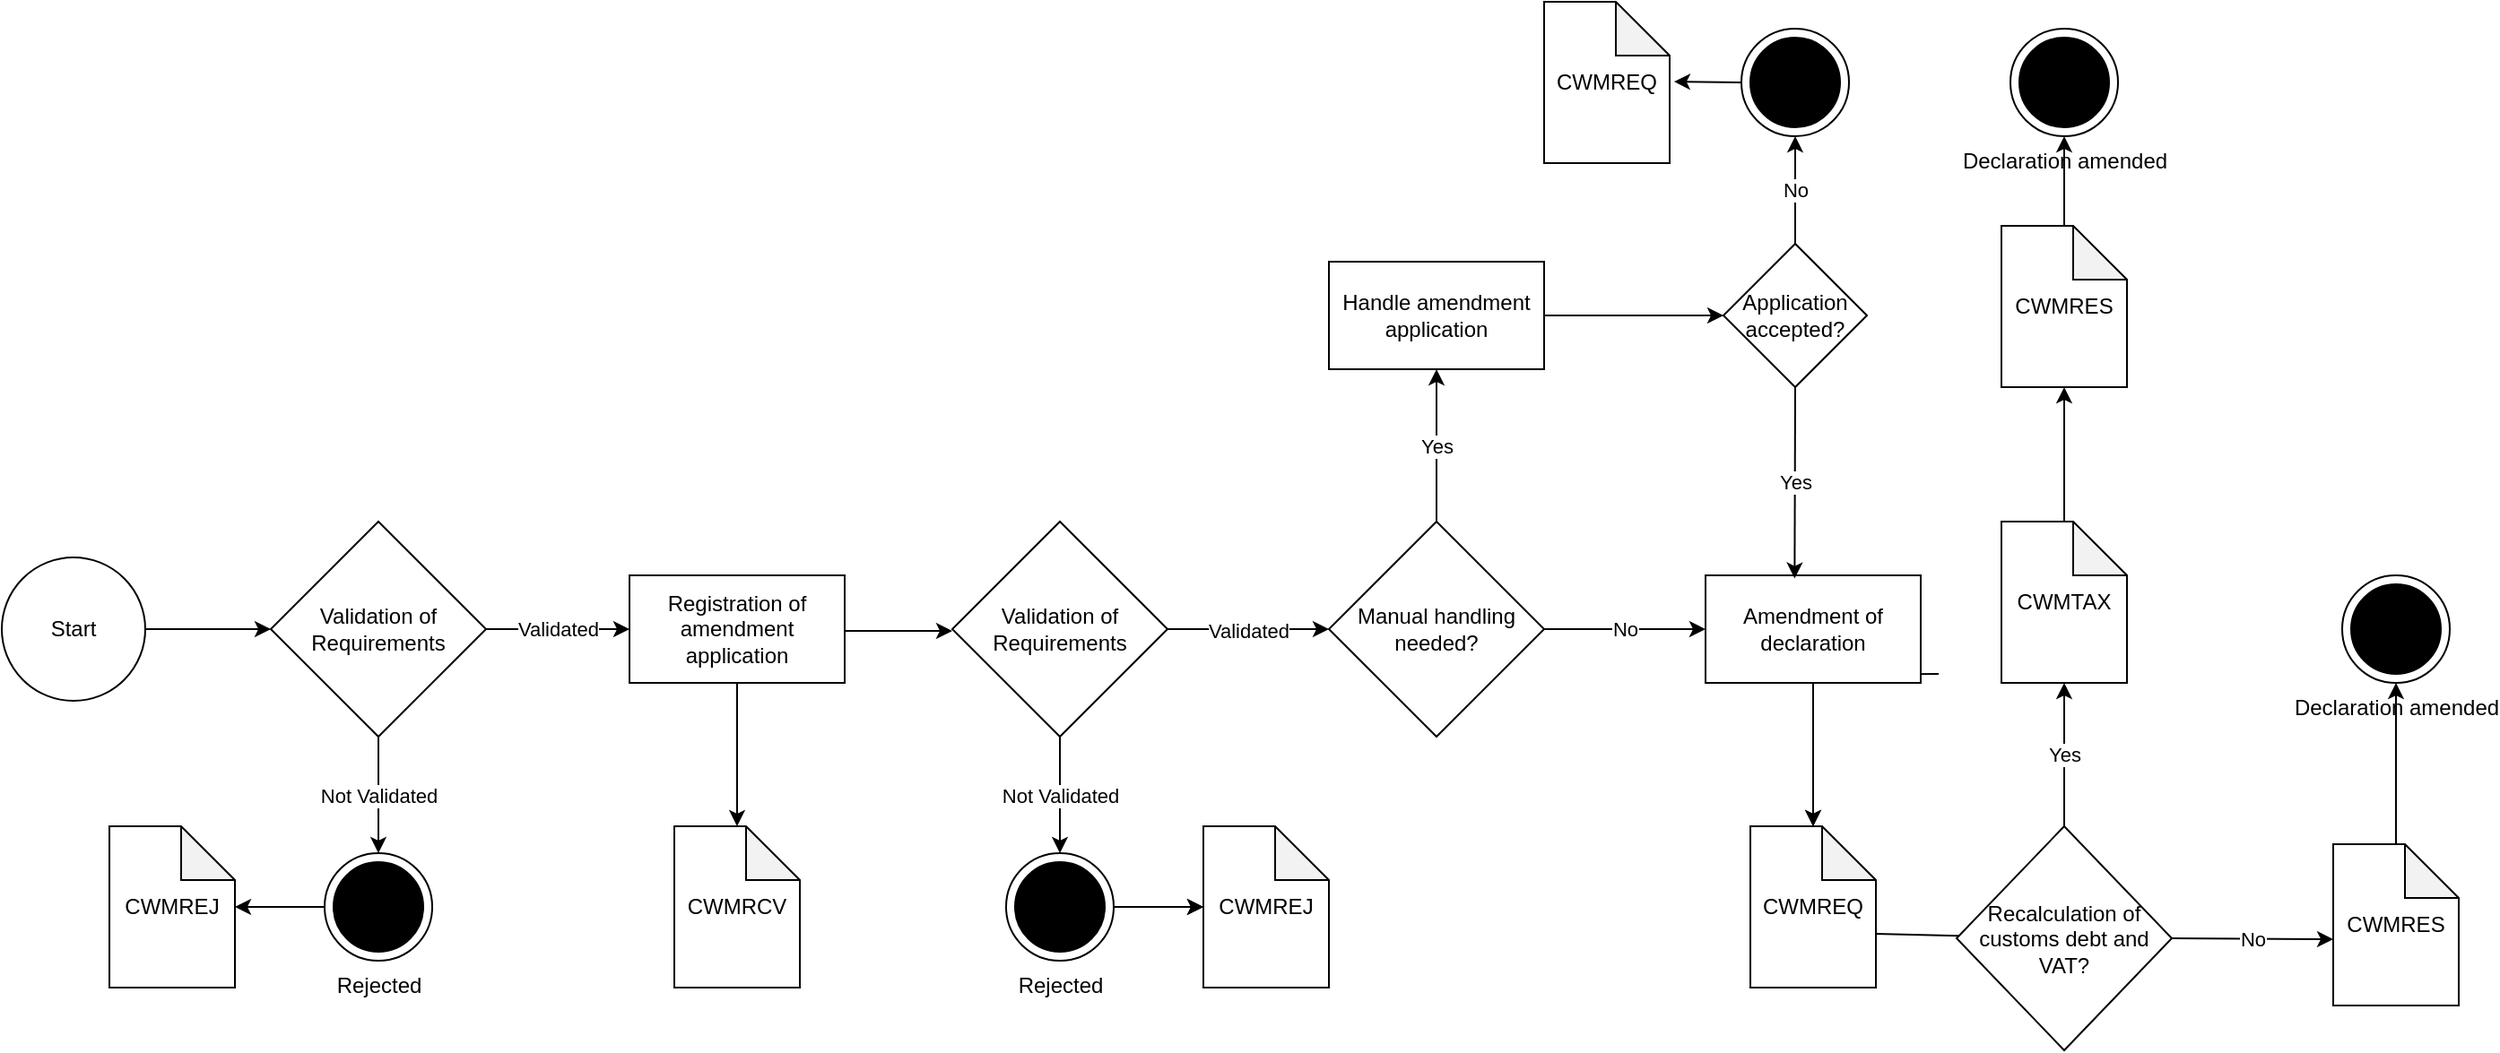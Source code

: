 <mxfile version="15.3.0" type="device"><diagram id="gWjl85z_mulHOem3euQl" name="Page-1"><mxGraphModel dx="2519" dy="1058" grid="1" gridSize="10" guides="1" tooltips="1" connect="1" arrows="1" fold="1" page="1" pageScale="1" pageWidth="1169" pageHeight="1654" math="0" shadow="0"><root><mxCell id="0"/><mxCell id="1" parent="0"/><mxCell id="Fx8CQx_uHr4Iwh_uUYza-1" value="Rejected" style="shape=mxgraph.sysml.actFinal;html=1;verticalLabelPosition=bottom;labelBackgroundColor=#ffffff;verticalAlign=top;" parent="1" vertex="1"><mxGeometry x="-590" y="520" width="60" height="60" as="geometry"/></mxCell><mxCell id="Fx8CQx_uHr4Iwh_uUYza-2" value="" style="edgeStyle=orthogonalEdgeStyle;rounded=0;orthogonalLoop=1;jettySize=auto;html=1;exitX=0.5;exitY=1;exitDx=0;exitDy=0;" parent="1" source="Fx8CQx_uHr4Iwh_uUYza-7" target="Fx8CQx_uHr4Iwh_uUYza-3" edge="1"><mxGeometry relative="1" as="geometry"><mxPoint x="-359.5" y="385" as="sourcePoint"/></mxGeometry></mxCell><mxCell id="Fx8CQx_uHr4Iwh_uUYza-3" value="CWMRCV" style="shape=note;whiteSpace=wrap;html=1;backgroundOutline=1;darkOpacity=0.05;" parent="1" vertex="1"><mxGeometry x="-395" y="505" width="70" height="90" as="geometry"/></mxCell><mxCell id="Fx8CQx_uHr4Iwh_uUYza-4" value="" style="edgeStyle=orthogonalEdgeStyle;rounded=0;orthogonalLoop=1;jettySize=auto;html=1;entryX=0;entryY=0.5;entryDx=0;entryDy=0;" parent="1" source="Fx8CQx_uHr4Iwh_uUYza-5" target="Fx8CQx_uHr4Iwh_uUYza-10" edge="1"><mxGeometry relative="1" as="geometry"/></mxCell><mxCell id="Fx8CQx_uHr4Iwh_uUYza-5" value="Start" style="ellipse;whiteSpace=wrap;html=1;" parent="1" vertex="1"><mxGeometry x="-770" y="355" width="80" height="80" as="geometry"/></mxCell><mxCell id="Fx8CQx_uHr4Iwh_uUYza-6" value="Validated" style="edgeStyle=orthogonalEdgeStyle;rounded=0;orthogonalLoop=1;jettySize=auto;html=1;startArrow=none;" parent="1" source="Fx8CQx_uHr4Iwh_uUYza-13" edge="1"><mxGeometry relative="1" as="geometry"><mxPoint x="-30" y="395" as="targetPoint"/></mxGeometry></mxCell><mxCell id="Fx8CQx_uHr4Iwh_uUYza-7" value="Registration of amendment application" style="whiteSpace=wrap;html=1;" parent="1" vertex="1"><mxGeometry x="-420" y="365" width="120" height="60" as="geometry"/></mxCell><mxCell id="Fx8CQx_uHr4Iwh_uUYza-8" value="Validated" style="edgeStyle=orthogonalEdgeStyle;rounded=0;orthogonalLoop=1;jettySize=auto;html=1;" parent="1" source="Fx8CQx_uHr4Iwh_uUYza-10" target="Fx8CQx_uHr4Iwh_uUYza-7" edge="1"><mxGeometry relative="1" as="geometry"/></mxCell><mxCell id="Fx8CQx_uHr4Iwh_uUYza-9" value="Not Validated" style="edgeStyle=orthogonalEdgeStyle;rounded=0;orthogonalLoop=1;jettySize=auto;html=1;" parent="1" source="Fx8CQx_uHr4Iwh_uUYza-10" target="Fx8CQx_uHr4Iwh_uUYza-1" edge="1"><mxGeometry relative="1" as="geometry"/></mxCell><mxCell id="Fx8CQx_uHr4Iwh_uUYza-10" value="Validation of Requirements" style="rhombus;whiteSpace=wrap;html=1;" parent="1" vertex="1"><mxGeometry x="-620" y="335" width="120" height="120" as="geometry"/></mxCell><mxCell id="Fx8CQx_uHr4Iwh_uUYza-11" value="" style="edgeStyle=orthogonalEdgeStyle;rounded=0;orthogonalLoop=1;jettySize=auto;html=1;exitX=0;exitY=0.5;exitDx=0;exitDy=0;exitPerimeter=0;" parent="1" source="Fx8CQx_uHr4Iwh_uUYza-1" target="Fx8CQx_uHr4Iwh_uUYza-12" edge="1"><mxGeometry relative="1" as="geometry"><mxPoint x="-572" y="480" as="sourcePoint"/></mxGeometry></mxCell><mxCell id="Fx8CQx_uHr4Iwh_uUYza-12" value="CWMREJ" style="shape=note;whiteSpace=wrap;html=1;backgroundOutline=1;darkOpacity=0.05;" parent="1" vertex="1"><mxGeometry x="-710" y="505" width="70" height="90" as="geometry"/></mxCell><mxCell id="Fx8CQx_uHr4Iwh_uUYza-13" value="Validation of Requirements" style="rhombus;whiteSpace=wrap;html=1;" parent="1" vertex="1"><mxGeometry x="-240" y="335" width="120" height="120" as="geometry"/></mxCell><mxCell id="Fx8CQx_uHr4Iwh_uUYza-14" value="" style="endArrow=classic;html=1;" parent="1" edge="1"><mxGeometry width="50" height="50" relative="1" as="geometry"><mxPoint x="-300" y="396" as="sourcePoint"/><mxPoint x="-240" y="396" as="targetPoint"/></mxGeometry></mxCell><mxCell id="Fx8CQx_uHr4Iwh_uUYza-15" value="" style="edgeStyle=orthogonalEdgeStyle;rounded=0;orthogonalLoop=1;jettySize=auto;html=1;" parent="1" source="Fx8CQx_uHr4Iwh_uUYza-17" target="Fx8CQx_uHr4Iwh_uUYza-19" edge="1"><mxGeometry relative="1" as="geometry"/></mxCell><mxCell id="Fx8CQx_uHr4Iwh_uUYza-16" value="" style="edgeStyle=orthogonalEdgeStyle;rounded=0;orthogonalLoop=1;jettySize=auto;html=1;" parent="1" source="Fx8CQx_uHr4Iwh_uUYza-17" target="Fx8CQx_uHr4Iwh_uUYza-19" edge="1"><mxGeometry relative="1" as="geometry"/></mxCell><mxCell id="Fx8CQx_uHr4Iwh_uUYza-17" value="Rejected" style="shape=mxgraph.sysml.actFinal;html=1;verticalLabelPosition=bottom;labelBackgroundColor=#ffffff;verticalAlign=top;" parent="1" vertex="1"><mxGeometry x="-210" y="520" width="60" height="60" as="geometry"/></mxCell><mxCell id="Fx8CQx_uHr4Iwh_uUYza-18" value="Not Validated" style="edgeStyle=orthogonalEdgeStyle;rounded=0;orthogonalLoop=1;jettySize=auto;html=1;exitX=0.5;exitY=1;exitDx=0;exitDy=0;" parent="1" source="Fx8CQx_uHr4Iwh_uUYza-13" target="Fx8CQx_uHr4Iwh_uUYza-17" edge="1"><mxGeometry relative="1" as="geometry"><mxPoint x="-180" y="455" as="sourcePoint"/></mxGeometry></mxCell><mxCell id="Fx8CQx_uHr4Iwh_uUYza-19" value="CWMREJ" style="shape=note;whiteSpace=wrap;html=1;backgroundOutline=1;darkOpacity=0.05;" parent="1" vertex="1"><mxGeometry x="-100" y="505" width="70" height="90" as="geometry"/></mxCell><mxCell id="Fx8CQx_uHr4Iwh_uUYza-22" value="CWMREQ" style="shape=note;whiteSpace=wrap;html=1;backgroundOutline=1;darkOpacity=0.05;" parent="1" vertex="1"><mxGeometry x="205" y="505" width="70" height="90" as="geometry"/></mxCell><mxCell id="Fx8CQx_uHr4Iwh_uUYza-26" value="Manual handling needed?" style="rhombus;whiteSpace=wrap;html=1;" parent="1" vertex="1"><mxGeometry x="-30" y="335" width="120" height="120" as="geometry"/></mxCell><mxCell id="Fx8CQx_uHr4Iwh_uUYza-28" value="Handle amendment application" style="whiteSpace=wrap;html=1;" parent="1" vertex="1"><mxGeometry x="-30" y="190" width="120" height="60" as="geometry"/></mxCell><mxCell id="Fx8CQx_uHr4Iwh_uUYza-29" value="Yes" style="endArrow=classic;html=1;exitX=0.5;exitY=0;exitDx=0;exitDy=0;" parent="1" source="Fx8CQx_uHr4Iwh_uUYza-26" target="Fx8CQx_uHr4Iwh_uUYza-28" edge="1"><mxGeometry width="50" height="50" relative="1" as="geometry"><mxPoint x="210" y="330" as="sourcePoint"/><mxPoint x="250" y="180" as="targetPoint"/></mxGeometry></mxCell><mxCell id="7phw9EZK4y04C6K8kxj_-6" value="" style="edgeStyle=orthogonalEdgeStyle;rounded=0;orthogonalLoop=1;jettySize=auto;html=1;" parent="1" target="Fx8CQx_uHr4Iwh_uUYza-22" edge="1"><mxGeometry relative="1" as="geometry"><mxPoint x="310" y="420" as="sourcePoint"/></mxGeometry></mxCell><mxCell id="Fx8CQx_uHr4Iwh_uUYza-32" value="Amendment of declaration" style="whiteSpace=wrap;html=1;" parent="1" vertex="1"><mxGeometry x="180" y="365" width="120" height="60" as="geometry"/></mxCell><mxCell id="Fx8CQx_uHr4Iwh_uUYza-33" value="No" style="endArrow=classic;html=1;exitX=1;exitY=0.5;exitDx=0;exitDy=0;" parent="1" source="Fx8CQx_uHr4Iwh_uUYza-26" edge="1"><mxGeometry width="50" height="50" relative="1" as="geometry"><mxPoint x="200" y="490" as="sourcePoint"/><mxPoint x="180" y="395" as="targetPoint"/></mxGeometry></mxCell><mxCell id="Fx8CQx_uHr4Iwh_uUYza-34" value="Application accepted?" style="rhombus;whiteSpace=wrap;html=1;" parent="1" vertex="1"><mxGeometry x="190" y="180" width="80" height="80" as="geometry"/></mxCell><mxCell id="Fx8CQx_uHr4Iwh_uUYza-35" value="" style="endArrow=classic;html=1;entryX=0;entryY=0.5;entryDx=0;entryDy=0;exitX=1;exitY=0.5;exitDx=0;exitDy=0;" parent="1" source="Fx8CQx_uHr4Iwh_uUYza-28" target="Fx8CQx_uHr4Iwh_uUYza-34" edge="1"><mxGeometry width="50" height="50" relative="1" as="geometry"><mxPoint x="220" y="290" as="sourcePoint"/><mxPoint x="250" y="220" as="targetPoint"/></mxGeometry></mxCell><mxCell id="Fx8CQx_uHr4Iwh_uUYza-37" value="Yes" style="endArrow=classic;html=1;exitX=0.5;exitY=1;exitDx=0;exitDy=0;entryX=0.414;entryY=0.03;entryDx=0;entryDy=0;entryPerimeter=0;" parent="1" source="Fx8CQx_uHr4Iwh_uUYza-34" target="Fx8CQx_uHr4Iwh_uUYza-32" edge="1"><mxGeometry width="50" height="50" relative="1" as="geometry"><mxPoint x="20" y="330" as="sourcePoint"/><mxPoint x="70" y="280" as="targetPoint"/></mxGeometry></mxCell><mxCell id="Fx8CQx_uHr4Iwh_uUYza-38" value="" style="shape=mxgraph.sysml.actFinal;html=1;verticalLabelPosition=bottom;labelBackgroundColor=#ffffff;verticalAlign=top;" parent="1" vertex="1"><mxGeometry x="200" y="60" width="60" height="60" as="geometry"/></mxCell><mxCell id="Fx8CQx_uHr4Iwh_uUYza-39" value="No" style="endArrow=classic;html=1;exitX=0.5;exitY=0;exitDx=0;exitDy=0;" parent="1" source="Fx8CQx_uHr4Iwh_uUYza-34" target="Fx8CQx_uHr4Iwh_uUYza-38" edge="1"><mxGeometry width="50" height="50" relative="1" as="geometry"><mxPoint x="20" y="330" as="sourcePoint"/><mxPoint x="70" y="280" as="targetPoint"/></mxGeometry></mxCell><mxCell id="Fx8CQx_uHr4Iwh_uUYza-40" value="CWMREQ" style="shape=note;whiteSpace=wrap;html=1;backgroundOutline=1;darkOpacity=0.05;" parent="1" vertex="1"><mxGeometry x="90" y="45" width="70" height="90" as="geometry"/></mxCell><mxCell id="Fx8CQx_uHr4Iwh_uUYza-41" value="" style="endArrow=classic;html=1;exitX=0;exitY=0.5;exitDx=0;exitDy=0;exitPerimeter=0;entryX=1.035;entryY=0.495;entryDx=0;entryDy=0;entryPerimeter=0;" parent="1" source="Fx8CQx_uHr4Iwh_uUYza-38" target="Fx8CQx_uHr4Iwh_uUYza-40" edge="1"><mxGeometry width="50" height="50" relative="1" as="geometry"><mxPoint x="20" y="330" as="sourcePoint"/><mxPoint x="70" y="280" as="targetPoint"/></mxGeometry></mxCell><mxCell id="Fx8CQx_uHr4Iwh_uUYza-42" value="" style="endArrow=classic;html=1;entryX=0.5;entryY=0;entryDx=0;entryDy=0;entryPerimeter=0;" parent="1" target="Fx8CQx_uHr4Iwh_uUYza-22" edge="1"><mxGeometry width="50" height="50" relative="1" as="geometry"><mxPoint x="240" y="426" as="sourcePoint"/><mxPoint x="470" y="470" as="targetPoint"/></mxGeometry></mxCell><mxCell id="Fx8CQx_uHr4Iwh_uUYza-43" value="Declaration amended" style="shape=mxgraph.sysml.actFinal;html=1;verticalLabelPosition=bottom;labelBackgroundColor=#ffffff;verticalAlign=top;" parent="1" vertex="1"><mxGeometry x="350" y="60" width="60" height="60" as="geometry"/></mxCell><mxCell id="Fx8CQx_uHr4Iwh_uUYza-44" value="" style="endArrow=classic;html=1;exitX=0;exitY=0;exitDx=70;exitDy=60;exitPerimeter=0;startArrow=none;" parent="1" source="7phw9EZK4y04C6K8kxj_-3" edge="1"><mxGeometry width="50" height="50" relative="1" as="geometry"><mxPoint x="380" y="520" as="sourcePoint"/><mxPoint x="430" y="565" as="targetPoint"/></mxGeometry></mxCell><mxCell id="7phw9EZK4y04C6K8kxj_-2" value="" style="endArrow=classic;html=1;exitX=0.5;exitY=0;exitDx=0;exitDy=0;exitPerimeter=0;" parent="1" source="7phw9EZK4y04C6K8kxj_-13" edge="1" target="Fx8CQx_uHr4Iwh_uUYza-43"><mxGeometry width="50" height="50" relative="1" as="geometry"><mxPoint x="620" y="709" as="sourcePoint"/><mxPoint x="490" y="120" as="targetPoint"/></mxGeometry></mxCell><mxCell id="7phw9EZK4y04C6K8kxj_-8" value="Yes" style="endArrow=classic;html=1;exitX=0.5;exitY=0;exitDx=0;exitDy=0;entryX=0.5;entryY=1;entryDx=0;entryDy=0;entryPerimeter=0;" parent="1" source="7phw9EZK4y04C6K8kxj_-3" edge="1" target="7phw9EZK4y04C6K8kxj_-12"><mxGeometry width="50" height="50" relative="1" as="geometry"><mxPoint x="340" y="460" as="sourcePoint"/><mxPoint x="490" y="440" as="targetPoint"/></mxGeometry></mxCell><mxCell id="7phw9EZK4y04C6K8kxj_-10" value="" style="endArrow=classic;html=1;exitX=0.5;exitY=0;exitDx=0;exitDy=0;exitPerimeter=0;entryX=0.5;entryY=1;entryDx=0;entryDy=0;entryPerimeter=0;" parent="1" source="7phw9EZK4y04C6K8kxj_-12" edge="1" target="7phw9EZK4y04C6K8kxj_-13"><mxGeometry width="50" height="50" relative="1" as="geometry"><mxPoint x="490" y="345" as="sourcePoint"/><mxPoint x="490" y="280" as="targetPoint"/></mxGeometry></mxCell><mxCell id="7phw9EZK4y04C6K8kxj_-12" value="CWMTAX" style="shape=note;whiteSpace=wrap;html=1;backgroundOutline=1;darkOpacity=0.05;" parent="1" vertex="1"><mxGeometry x="345" y="335" width="70" height="90" as="geometry"/></mxCell><mxCell id="7phw9EZK4y04C6K8kxj_-13" value="CWMRES" style="shape=note;whiteSpace=wrap;html=1;backgroundOutline=1;darkOpacity=0.05;" parent="1" vertex="1"><mxGeometry x="345" y="170" width="70" height="90" as="geometry"/></mxCell><mxCell id="7phw9EZK4y04C6K8kxj_-14" value="No" style="endArrow=classic;html=1;exitX=1;exitY=0.5;exitDx=0;exitDy=0;" parent="1" source="7phw9EZK4y04C6K8kxj_-3" edge="1"><mxGeometry width="50" height="50" relative="1" as="geometry"><mxPoint x="530" y="460" as="sourcePoint"/><mxPoint x="530" y="568" as="targetPoint"/></mxGeometry></mxCell><mxCell id="7phw9EZK4y04C6K8kxj_-15" value="Declaration amended" style="shape=mxgraph.sysml.actFinal;html=1;verticalLabelPosition=bottom;labelBackgroundColor=#ffffff;verticalAlign=top;" parent="1" vertex="1"><mxGeometry x="535" y="365" width="60" height="60" as="geometry"/></mxCell><mxCell id="7phw9EZK4y04C6K8kxj_-16" value="" style="endArrow=classic;html=1;exitX=0.5;exitY=0;exitDx=0;exitDy=0;exitPerimeter=0;entryX=0.5;entryY=1;entryDx=0;entryDy=0;entryPerimeter=0;" parent="1" source="7phw9EZK4y04C6K8kxj_-17" edge="1" target="7phw9EZK4y04C6K8kxj_-15"><mxGeometry width="50" height="50" relative="1" as="geometry"><mxPoint x="765" y="1034" as="sourcePoint"/><mxPoint x="635" y="445" as="targetPoint"/></mxGeometry></mxCell><mxCell id="7phw9EZK4y04C6K8kxj_-17" value="CWMRES" style="shape=note;whiteSpace=wrap;html=1;backgroundOutline=1;darkOpacity=0.05;" parent="1" vertex="1"><mxGeometry x="530" y="515" width="70" height="90" as="geometry"/></mxCell><mxCell id="7phw9EZK4y04C6K8kxj_-3" value="Recalculation of customs debt and VAT?" style="rhombus;whiteSpace=wrap;html=1;" parent="1" vertex="1"><mxGeometry x="320" y="505" width="120" height="125" as="geometry"/></mxCell><mxCell id="7KxEP9fJuNacYBHoJNwm-1" value="" style="endArrow=none;html=1;exitX=0;exitY=0;exitDx=70;exitDy=60;exitPerimeter=0;" edge="1" parent="1" source="Fx8CQx_uHr4Iwh_uUYza-22" target="7phw9EZK4y04C6K8kxj_-3"><mxGeometry width="50" height="50" relative="1" as="geometry"><mxPoint x="275" y="565" as="sourcePoint"/><mxPoint x="430" y="565" as="targetPoint"/></mxGeometry></mxCell></root></mxGraphModel></diagram></mxfile>